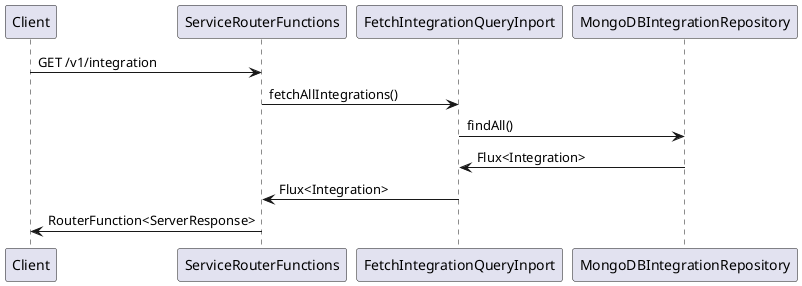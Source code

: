 @startuml
Client-> ServiceRouterFunctions: GET /v1/integration
ServiceRouterFunctions -> FetchIntegrationQueryInport: fetchAllIntegrations()
FetchIntegrationQueryInport -> MongoDBIntegrationRepository: findAll()
MongoDBIntegrationRepository -> FetchIntegrationQueryInport: Flux<Integration>
FetchIntegrationQueryInport -> ServiceRouterFunctions: Flux<Integration>
ServiceRouterFunctions -> Client: RouterFunction<ServerResponse>
@enduml
